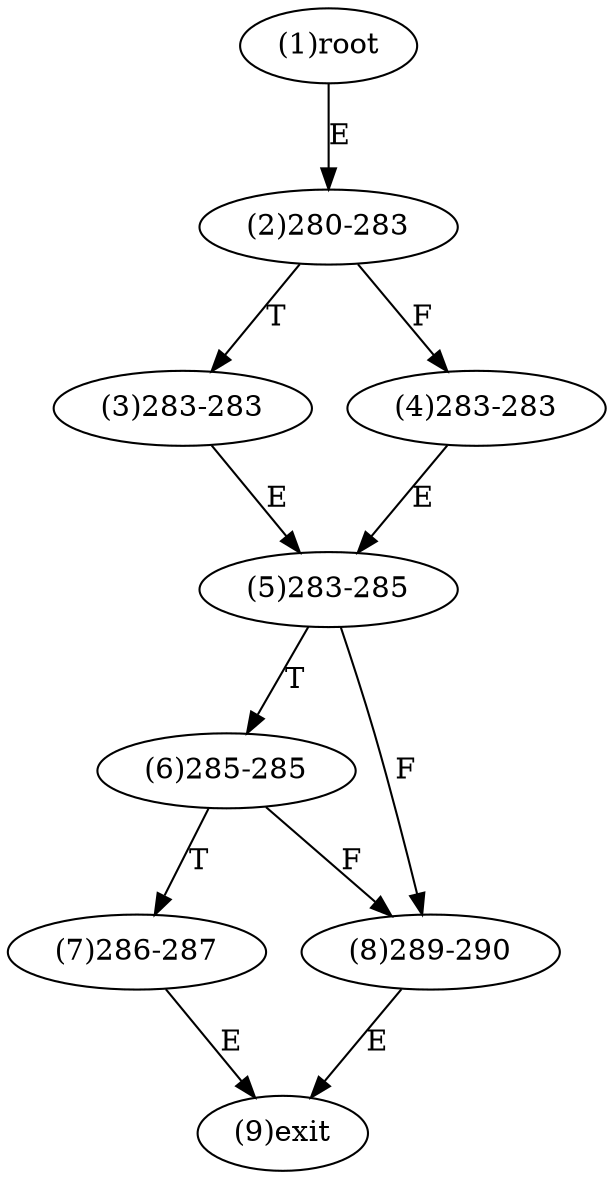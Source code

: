 digraph "" { 
1[ label="(1)root"];
2[ label="(2)280-283"];
3[ label="(3)283-283"];
4[ label="(4)283-283"];
5[ label="(5)283-285"];
6[ label="(6)285-285"];
7[ label="(7)286-287"];
8[ label="(8)289-290"];
9[ label="(9)exit"];
1->2[ label="E"];
2->4[ label="F"];
2->3[ label="T"];
3->5[ label="E"];
4->5[ label="E"];
5->8[ label="F"];
5->6[ label="T"];
6->8[ label="F"];
6->7[ label="T"];
7->9[ label="E"];
8->9[ label="E"];
}